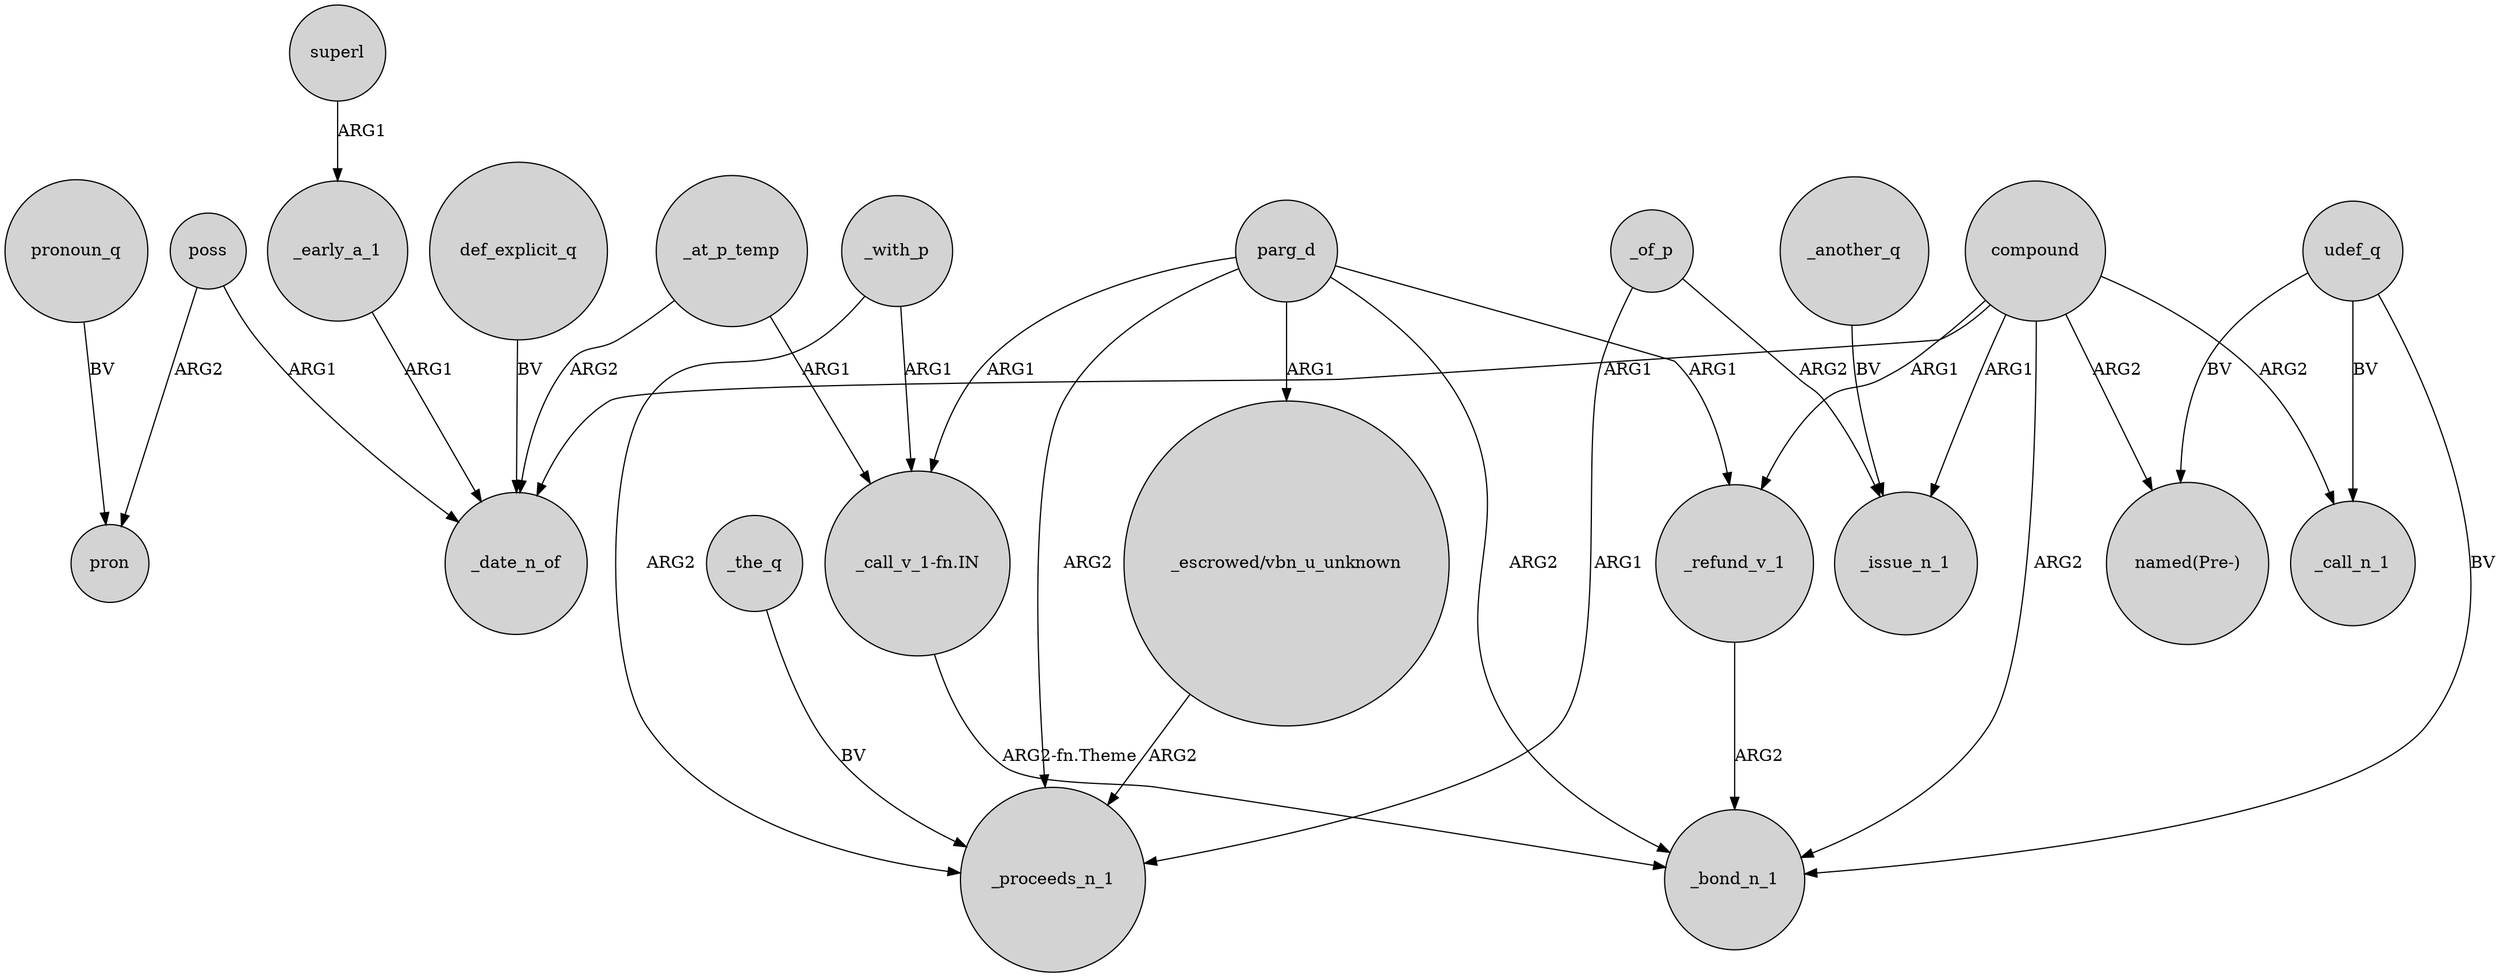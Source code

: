 digraph {
	node [shape=circle style=filled]
	poss -> pron [label=ARG2]
	"_escrowed/vbn_u_unknown" -> _proceeds_n_1 [label=ARG2]
	_at_p_temp -> _date_n_of [label=ARG2]
	parg_d -> _bond_n_1 [label=ARG2]
	_of_p -> _issue_n_1 [label=ARG2]
	_another_q -> _issue_n_1 [label=BV]
	superl -> _early_a_1 [label=ARG1]
	_early_a_1 -> _date_n_of [label=ARG1]
	poss -> _date_n_of [label=ARG1]
	udef_q -> "named(Pre-)" [label=BV]
	parg_d -> _refund_v_1 [label=ARG1]
	_the_q -> _proceeds_n_1 [label=BV]
	compound -> _date_n_of [label=ARG1]
	parg_d -> "_call_v_1-fn.IN" [label=ARG1]
	compound -> "named(Pre-)" [label=ARG2]
	pronoun_q -> pron [label=BV]
	udef_q -> _bond_n_1 [label=BV]
	def_explicit_q -> _date_n_of [label=BV]
	"_call_v_1-fn.IN" -> _bond_n_1 [label="ARG2-fn.Theme"]
	parg_d -> "_escrowed/vbn_u_unknown" [label=ARG1]
	compound -> _refund_v_1 [label=ARG1]
	compound -> _issue_n_1 [label=ARG1]
	_refund_v_1 -> _bond_n_1 [label=ARG2]
	compound -> _bond_n_1 [label=ARG2]
	_at_p_temp -> "_call_v_1-fn.IN" [label=ARG1]
	_with_p -> "_call_v_1-fn.IN" [label=ARG1]
	parg_d -> _proceeds_n_1 [label=ARG2]
	_with_p -> _proceeds_n_1 [label=ARG2]
	compound -> _call_n_1 [label=ARG2]
	_of_p -> _proceeds_n_1 [label=ARG1]
	udef_q -> _call_n_1 [label=BV]
}
